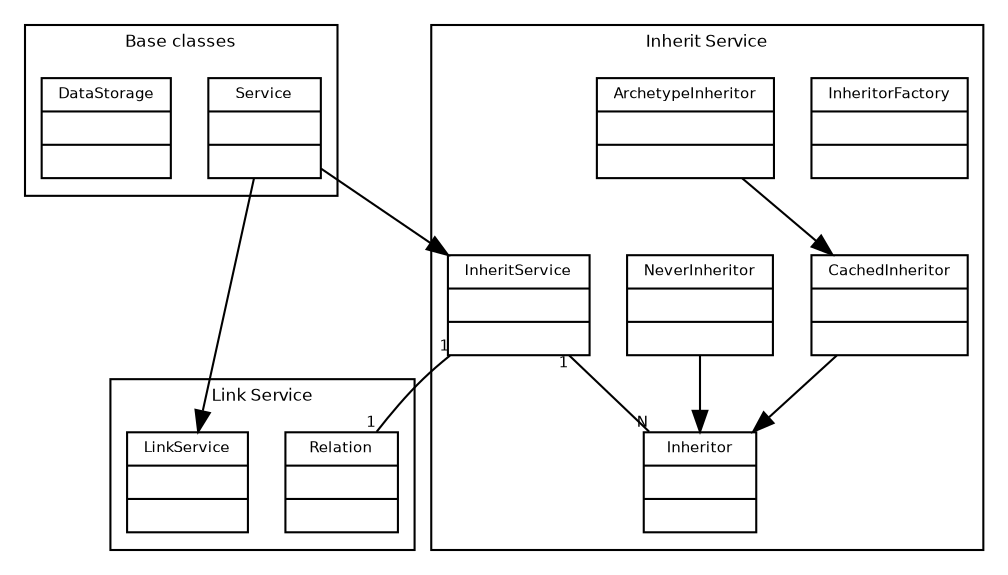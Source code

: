 digraph G {
	fontname = "Bitstream Vera Sans"
	fontsize = 8
	
	node [
		fontname = "Bitstream Vera Sans"
		fontsize = 7
		shape = "record"	
	]
	
	edge [
		fontname = "Bitstream Vera Sans"
		fontsize = 7
	]
	
	
	subgraph clusterBase {
		label = "Base classes"
	
		Service [
			label = "{Service||}"
		]
	
		DataStorage [
			label = "{DataStorage||}"
		]
	}
		
	subgraph clusterLinkSvc {
		label = "Link Service"
		
		LinkService [
			label = "{LinkService||}"
		]
	
		Relation [
			label = "{Relation||}"
		]
	}	

	subgraph clusterInhSvc {
		label = "Inherit Service"
		
		InheritService [
			label = "{InheritService||}"
		]
	
		InheritorFactory [
			label = "{InheritorFactory||}"
		]
	
		Inheritor [
			label = "{Inheritor||}"
		]
		
		NeverInheritor [
			label = "{NeverInheritor||}"
		]
		
	 	CachedInheritor [
			label = "{CachedInheritor||}"
		]
		
	 	ArchetypeInheritor [
			label = "{ArchetypeInheritor||}"
		]

	}	

	ArchetypeInheritor -> CachedInheritor
	CachedInheritor -> Inheritor
	NeverInheritor -> Inheritor
	
	Service -> InheritService
	Service -> LinkService
	
	edge [
		arrowhead = "none"

                headlabel = "1"
                taillabel = "1"
	]
	
	InheritService -> Relation
	
	edge [
		arrowhead = "none"

                headlabel = "N"
                taillabel = "1"
	]
	
	InheritService -> Inheritor

}